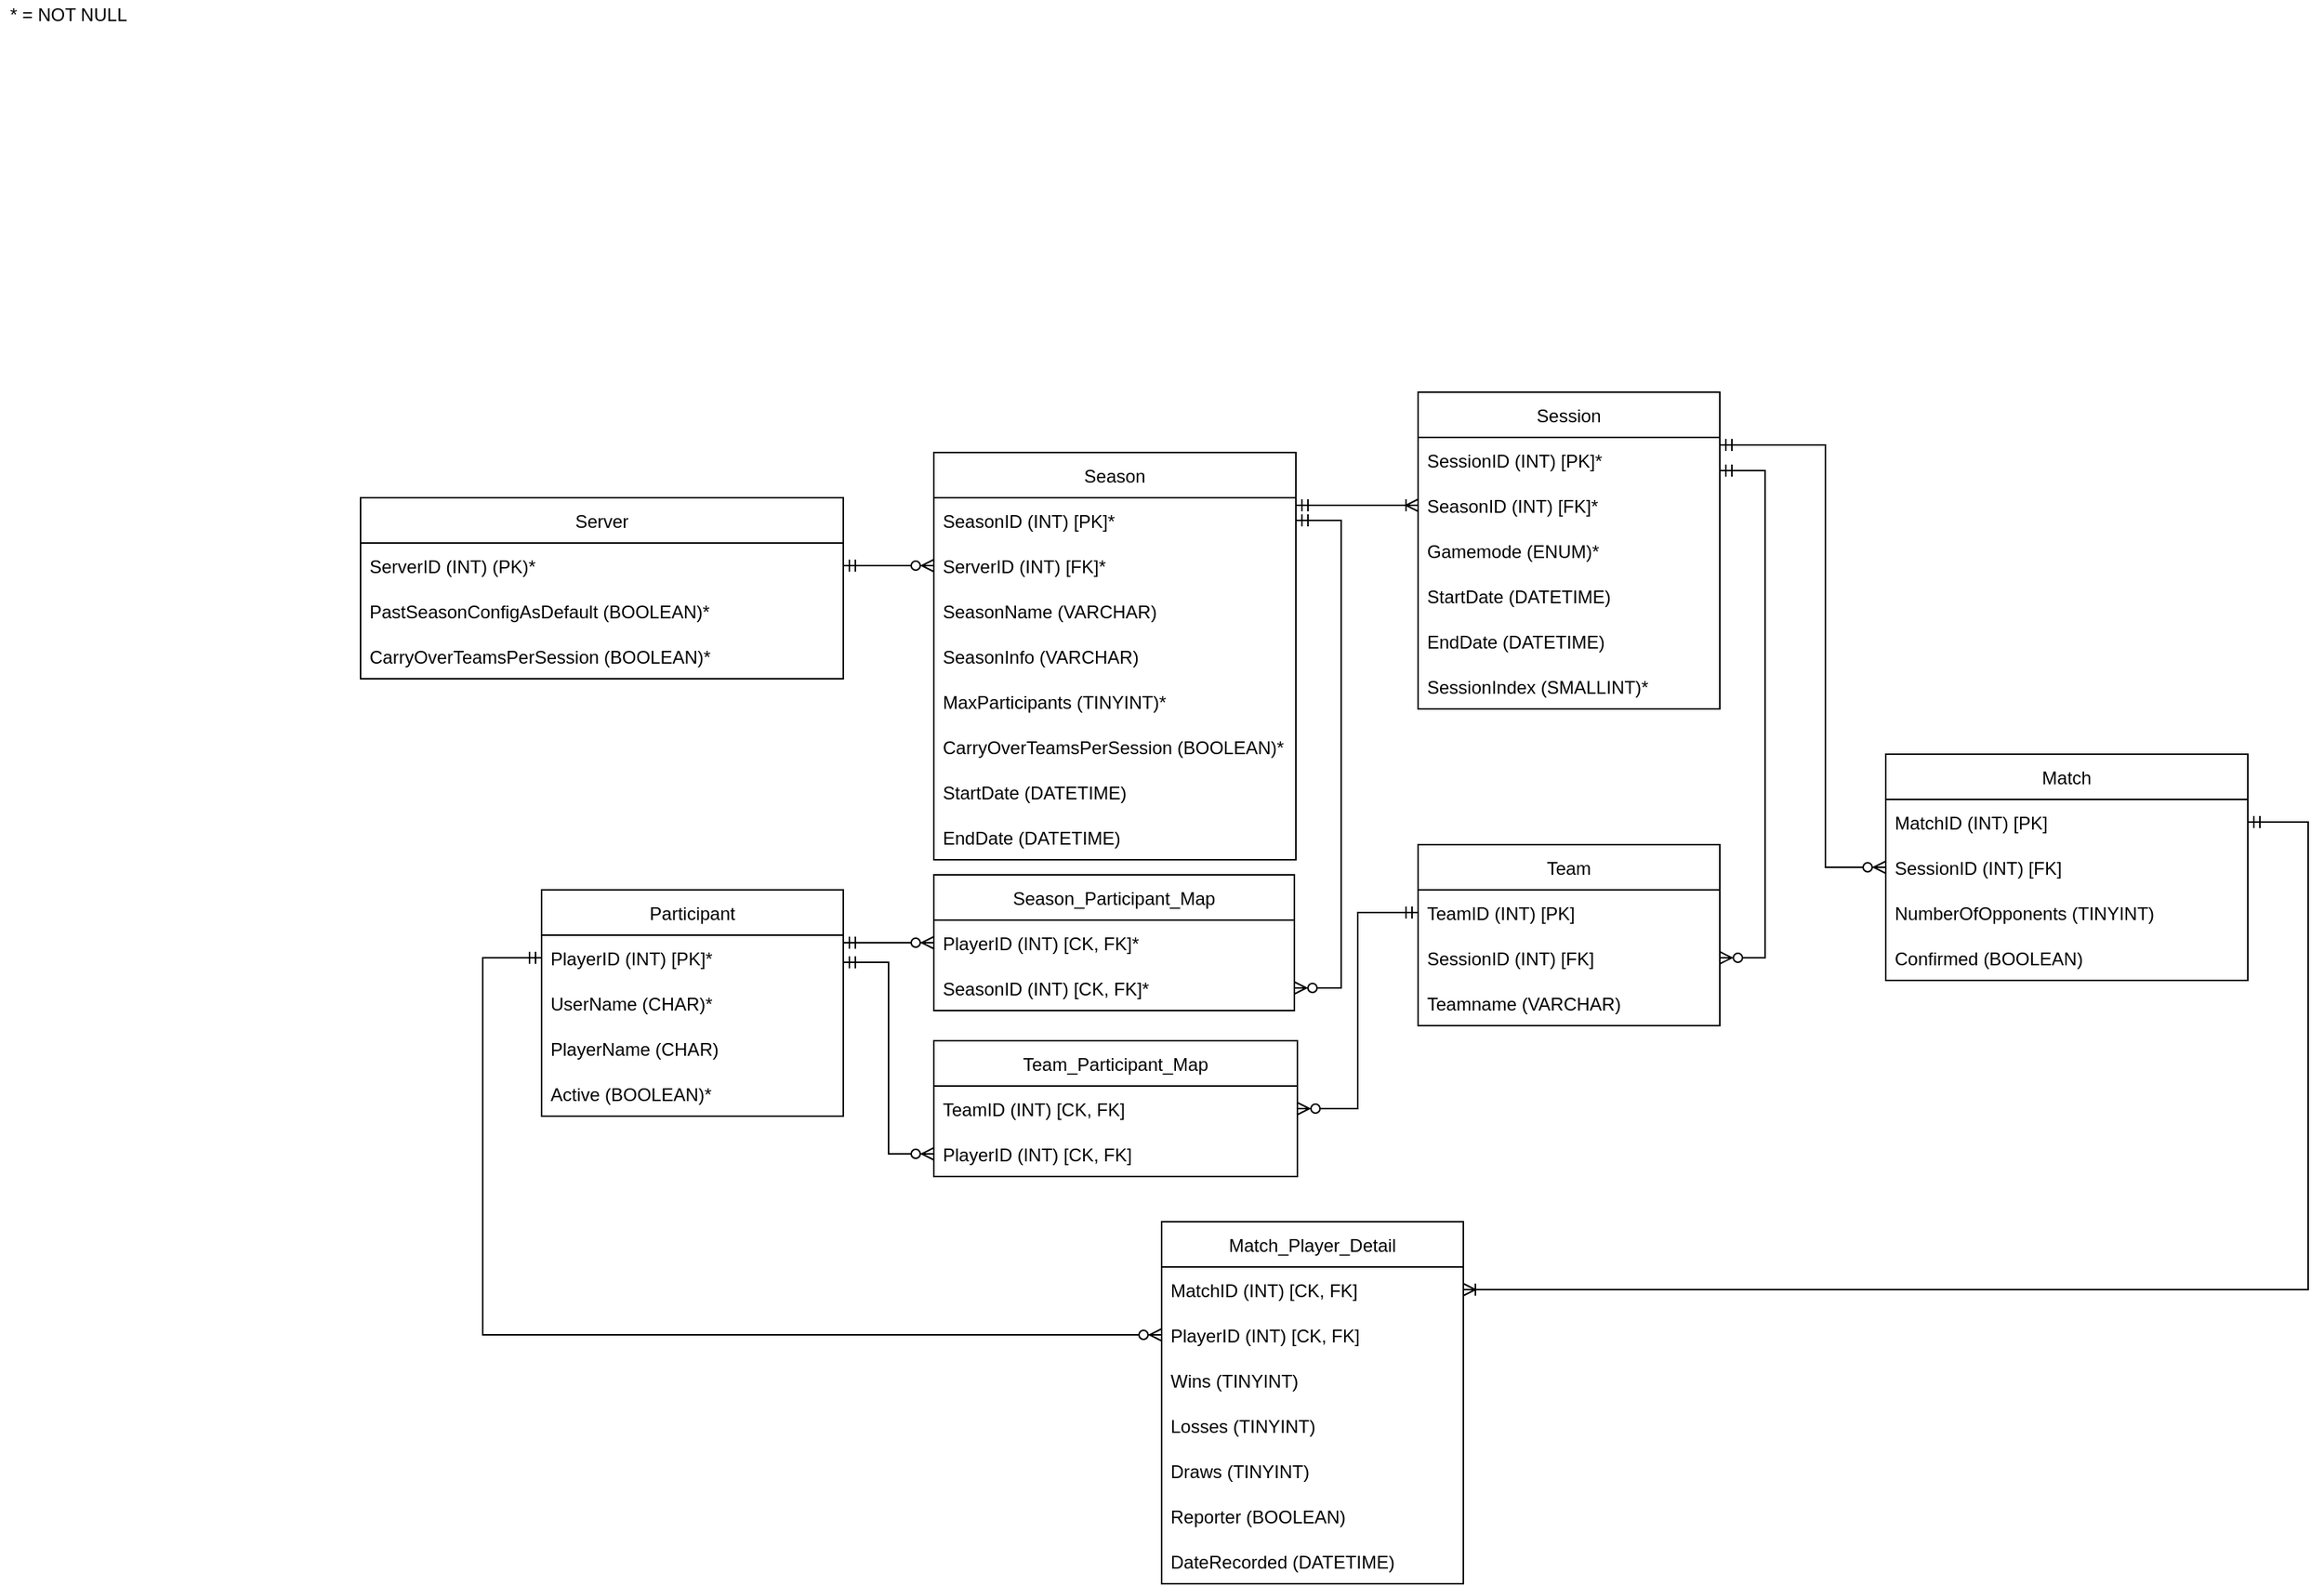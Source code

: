 <mxfile version="16.6.3" type="github">
  <diagram id="Er6lNVDn4B2VuYiR8_et" name="Page-1">
    <mxGraphModel dx="1875" dy="1011" grid="1" gridSize="10" guides="1" tooltips="1" connect="1" arrows="1" fold="1" page="1" pageScale="1" pageWidth="850" pageHeight="1100" math="0" shadow="0">
      <root>
        <mxCell id="0" />
        <mxCell id="1" parent="0" />
        <mxCell id="5BW_tHudnOTtSBd-slWF-1" value="Participant" style="swimlane;fontStyle=0;childLayout=stackLayout;horizontal=1;startSize=30;horizontalStack=0;resizeParent=1;resizeParentMax=0;resizeLast=0;collapsible=1;marginBottom=0;" parent="1" vertex="1">
          <mxGeometry x="369" y="600" width="200" height="150" as="geometry" />
        </mxCell>
        <mxCell id="5BW_tHudnOTtSBd-slWF-2" value="PlayerID (INT) [PK]*" style="text;strokeColor=none;fillColor=none;align=left;verticalAlign=middle;spacingLeft=4;spacingRight=4;overflow=hidden;points=[[0,0.5],[1,0.5]];portConstraint=eastwest;rotatable=0;" parent="5BW_tHudnOTtSBd-slWF-1" vertex="1">
          <mxGeometry y="30" width="200" height="30" as="geometry" />
        </mxCell>
        <mxCell id="5BW_tHudnOTtSBd-slWF-29" value="UserName (CHAR)*" style="text;strokeColor=none;fillColor=none;align=left;verticalAlign=middle;spacingLeft=4;spacingRight=4;overflow=hidden;points=[[0,0.5],[1,0.5]];portConstraint=eastwest;rotatable=0;" parent="5BW_tHudnOTtSBd-slWF-1" vertex="1">
          <mxGeometry y="60" width="200" height="30" as="geometry" />
        </mxCell>
        <mxCell id="5BW_tHudnOTtSBd-slWF-66" value="PlayerName (CHAR)" style="text;strokeColor=none;fillColor=none;align=left;verticalAlign=middle;spacingLeft=4;spacingRight=4;overflow=hidden;points=[[0,0.5],[1,0.5]];portConstraint=eastwest;rotatable=0;" parent="5BW_tHudnOTtSBd-slWF-1" vertex="1">
          <mxGeometry y="90" width="200" height="30" as="geometry" />
        </mxCell>
        <mxCell id="sSm314KVVRNHcJD5WZiC-2" value="Active (BOOLEAN)*" style="text;strokeColor=none;fillColor=none;align=left;verticalAlign=middle;spacingLeft=4;spacingRight=4;overflow=hidden;points=[[0,0.5],[1,0.5]];portConstraint=eastwest;rotatable=0;" vertex="1" parent="5BW_tHudnOTtSBd-slWF-1">
          <mxGeometry y="120" width="200" height="30" as="geometry" />
        </mxCell>
        <mxCell id="5BW_tHudnOTtSBd-slWF-5" value="Season" style="swimlane;fontStyle=0;childLayout=stackLayout;horizontal=1;startSize=30;horizontalStack=0;resizeParent=1;resizeParentMax=0;resizeLast=0;collapsible=1;marginBottom=0;" parent="1" vertex="1">
          <mxGeometry x="629" y="310" width="240" height="270" as="geometry" />
        </mxCell>
        <mxCell id="5BW_tHudnOTtSBd-slWF-20" value="SeasonID (INT) [PK]*" style="text;strokeColor=none;fillColor=none;align=left;verticalAlign=middle;spacingLeft=4;spacingRight=4;overflow=hidden;points=[[0,0.5],[1,0.5]];portConstraint=eastwest;rotatable=0;" parent="5BW_tHudnOTtSBd-slWF-5" vertex="1">
          <mxGeometry y="30" width="240" height="30" as="geometry" />
        </mxCell>
        <mxCell id="5BW_tHudnOTtSBd-slWF-7" value="ServerID (INT) [FK]*" style="text;strokeColor=none;fillColor=none;align=left;verticalAlign=middle;spacingLeft=4;spacingRight=4;overflow=hidden;points=[[0,0.5],[1,0.5]];portConstraint=eastwest;rotatable=0;" parent="5BW_tHudnOTtSBd-slWF-5" vertex="1">
          <mxGeometry y="60" width="240" height="30" as="geometry" />
        </mxCell>
        <mxCell id="sSm314KVVRNHcJD5WZiC-13" value="SeasonName (VARCHAR)" style="text;strokeColor=none;fillColor=none;align=left;verticalAlign=middle;spacingLeft=4;spacingRight=4;overflow=hidden;points=[[0,0.5],[1,0.5]];portConstraint=eastwest;rotatable=0;" vertex="1" parent="5BW_tHudnOTtSBd-slWF-5">
          <mxGeometry y="90" width="240" height="30" as="geometry" />
        </mxCell>
        <mxCell id="5BW_tHudnOTtSBd-slWF-6" value="SeasonInfo (VARCHAR)" style="text;strokeColor=none;fillColor=none;align=left;verticalAlign=middle;spacingLeft=4;spacingRight=4;overflow=hidden;points=[[0,0.5],[1,0.5]];portConstraint=eastwest;rotatable=0;" parent="5BW_tHudnOTtSBd-slWF-5" vertex="1">
          <mxGeometry y="120" width="240" height="30" as="geometry" />
        </mxCell>
        <mxCell id="sSm314KVVRNHcJD5WZiC-19" value="MaxParticipants (TINYINT)*" style="text;strokeColor=none;fillColor=none;align=left;verticalAlign=middle;spacingLeft=4;spacingRight=4;overflow=hidden;points=[[0,0.5],[1,0.5]];portConstraint=eastwest;rotatable=0;" vertex="1" parent="5BW_tHudnOTtSBd-slWF-5">
          <mxGeometry y="150" width="240" height="30" as="geometry" />
        </mxCell>
        <mxCell id="sSm314KVVRNHcJD5WZiC-21" value="CarryOverTeamsPerSession (BOOLEAN)*" style="text;strokeColor=none;fillColor=none;align=left;verticalAlign=middle;spacingLeft=4;spacingRight=4;overflow=hidden;points=[[0,0.5],[1,0.5]];portConstraint=eastwest;rotatable=0;" vertex="1" parent="5BW_tHudnOTtSBd-slWF-5">
          <mxGeometry y="180" width="240" height="30" as="geometry" />
        </mxCell>
        <mxCell id="5BW_tHudnOTtSBd-slWF-8" value="StartDate (DATETIME)" style="text;strokeColor=none;fillColor=none;align=left;verticalAlign=middle;spacingLeft=4;spacingRight=4;overflow=hidden;points=[[0,0.5],[1,0.5]];portConstraint=eastwest;rotatable=0;" parent="5BW_tHudnOTtSBd-slWF-5" vertex="1">
          <mxGeometry y="210" width="240" height="30" as="geometry" />
        </mxCell>
        <mxCell id="5BW_tHudnOTtSBd-slWF-19" value="EndDate (DATETIME)" style="text;strokeColor=none;fillColor=none;align=left;verticalAlign=middle;spacingLeft=4;spacingRight=4;overflow=hidden;points=[[0,0.5],[1,0.5]];portConstraint=eastwest;rotatable=0;" parent="5BW_tHudnOTtSBd-slWF-5" vertex="1">
          <mxGeometry y="240" width="240" height="30" as="geometry" />
        </mxCell>
        <mxCell id="5BW_tHudnOTtSBd-slWF-21" value="Match" style="swimlane;fontStyle=0;childLayout=stackLayout;horizontal=1;startSize=30;horizontalStack=0;resizeParent=1;resizeParentMax=0;resizeLast=0;collapsible=1;marginBottom=0;" parent="1" vertex="1">
          <mxGeometry x="1260" y="510" width="240" height="150" as="geometry" />
        </mxCell>
        <mxCell id="5BW_tHudnOTtSBd-slWF-34" value="MatchID (INT) [PK]" style="text;strokeColor=none;fillColor=none;align=left;verticalAlign=middle;spacingLeft=4;spacingRight=4;overflow=hidden;points=[[0,0.5],[1,0.5]];portConstraint=eastwest;rotatable=0;" parent="5BW_tHudnOTtSBd-slWF-21" vertex="1">
          <mxGeometry y="30" width="240" height="30" as="geometry" />
        </mxCell>
        <mxCell id="5BW_tHudnOTtSBd-slWF-75" value="SessionID (INT) [FK]" style="text;strokeColor=none;fillColor=none;align=left;verticalAlign=middle;spacingLeft=4;spacingRight=4;overflow=hidden;points=[[0,0.5],[1,0.5]];portConstraint=eastwest;rotatable=0;" parent="5BW_tHudnOTtSBd-slWF-21" vertex="1">
          <mxGeometry y="60" width="240" height="30" as="geometry" />
        </mxCell>
        <mxCell id="5BW_tHudnOTtSBd-slWF-36" value="NumberOfOpponents (TINYINT)" style="text;strokeColor=none;fillColor=none;align=left;verticalAlign=middle;spacingLeft=4;spacingRight=4;overflow=hidden;points=[[0,0.5],[1,0.5]];portConstraint=eastwest;rotatable=0;" parent="5BW_tHudnOTtSBd-slWF-21" vertex="1">
          <mxGeometry y="90" width="240" height="30" as="geometry" />
        </mxCell>
        <mxCell id="5BW_tHudnOTtSBd-slWF-83" value="Confirmed (BOOLEAN)" style="text;strokeColor=none;fillColor=none;align=left;verticalAlign=middle;spacingLeft=4;spacingRight=4;overflow=hidden;points=[[0,0.5],[1,0.5]];portConstraint=eastwest;rotatable=0;" parent="5BW_tHudnOTtSBd-slWF-21" vertex="1">
          <mxGeometry y="120" width="240" height="30" as="geometry" />
        </mxCell>
        <mxCell id="5BW_tHudnOTtSBd-slWF-30" value="Team" style="swimlane;fontStyle=0;childLayout=stackLayout;horizontal=1;startSize=30;horizontalStack=0;resizeParent=1;resizeParentMax=0;resizeLast=0;collapsible=1;marginBottom=0;" parent="1" vertex="1">
          <mxGeometry x="950" y="570" width="200" height="120" as="geometry" />
        </mxCell>
        <mxCell id="5BW_tHudnOTtSBd-slWF-31" value="TeamID (INT) [PK]" style="text;strokeColor=none;fillColor=none;align=left;verticalAlign=middle;spacingLeft=4;spacingRight=4;overflow=hidden;points=[[0,0.5],[1,0.5]];portConstraint=eastwest;rotatable=0;" parent="5BW_tHudnOTtSBd-slWF-30" vertex="1">
          <mxGeometry y="30" width="200" height="30" as="geometry" />
        </mxCell>
        <mxCell id="5BW_tHudnOTtSBd-slWF-32" value="SessionID (INT) [FK]" style="text;strokeColor=none;fillColor=none;align=left;verticalAlign=middle;spacingLeft=4;spacingRight=4;overflow=hidden;points=[[0,0.5],[1,0.5]];portConstraint=eastwest;rotatable=0;" parent="5BW_tHudnOTtSBd-slWF-30" vertex="1">
          <mxGeometry y="60" width="200" height="30" as="geometry" />
        </mxCell>
        <mxCell id="5BW_tHudnOTtSBd-slWF-44" value="Teamname (VARCHAR)" style="text;strokeColor=none;fillColor=none;align=left;verticalAlign=middle;spacingLeft=4;spacingRight=4;overflow=hidden;points=[[0,0.5],[1,0.5]];portConstraint=eastwest;rotatable=0;" parent="5BW_tHudnOTtSBd-slWF-30" vertex="1">
          <mxGeometry y="90" width="200" height="30" as="geometry" />
        </mxCell>
        <mxCell id="5BW_tHudnOTtSBd-slWF-40" value="Session" style="swimlane;fontStyle=0;childLayout=stackLayout;horizontal=1;startSize=30;horizontalStack=0;resizeParent=1;resizeParentMax=0;resizeLast=0;collapsible=1;marginBottom=0;" parent="1" vertex="1">
          <mxGeometry x="950" y="270" width="200" height="210" as="geometry" />
        </mxCell>
        <mxCell id="5BW_tHudnOTtSBd-slWF-71" value="SessionID (INT) [PK]*" style="text;strokeColor=none;fillColor=none;align=left;verticalAlign=middle;spacingLeft=4;spacingRight=4;overflow=hidden;points=[[0,0.5],[1,0.5]];portConstraint=eastwest;rotatable=0;" parent="5BW_tHudnOTtSBd-slWF-40" vertex="1">
          <mxGeometry y="30" width="200" height="30" as="geometry" />
        </mxCell>
        <mxCell id="5BW_tHudnOTtSBd-slWF-42" value="SeasonID (INT) [FK]*" style="text;strokeColor=none;fillColor=none;align=left;verticalAlign=middle;spacingLeft=4;spacingRight=4;overflow=hidden;points=[[0,0.5],[1,0.5]];portConstraint=eastwest;rotatable=0;" parent="5BW_tHudnOTtSBd-slWF-40" vertex="1">
          <mxGeometry y="60" width="200" height="30" as="geometry" />
        </mxCell>
        <mxCell id="5BW_tHudnOTtSBd-slWF-73" value="Gamemode (ENUM)*" style="text;strokeColor=none;fillColor=none;align=left;verticalAlign=middle;spacingLeft=4;spacingRight=4;overflow=hidden;points=[[0,0.5],[1,0.5]];portConstraint=eastwest;rotatable=0;" parent="5BW_tHudnOTtSBd-slWF-40" vertex="1">
          <mxGeometry y="90" width="200" height="30" as="geometry" />
        </mxCell>
        <mxCell id="5BW_tHudnOTtSBd-slWF-87" value="StartDate (DATETIME)" style="text;strokeColor=none;fillColor=none;align=left;verticalAlign=middle;spacingLeft=4;spacingRight=4;overflow=hidden;points=[[0,0.5],[1,0.5]];portConstraint=eastwest;rotatable=0;" parent="5BW_tHudnOTtSBd-slWF-40" vertex="1">
          <mxGeometry y="120" width="200" height="30" as="geometry" />
        </mxCell>
        <mxCell id="5BW_tHudnOTtSBd-slWF-86" value="EndDate (DATETIME)" style="text;strokeColor=none;fillColor=none;align=left;verticalAlign=middle;spacingLeft=4;spacingRight=4;overflow=hidden;points=[[0,0.5],[1,0.5]];portConstraint=eastwest;rotatable=0;" parent="5BW_tHudnOTtSBd-slWF-40" vertex="1">
          <mxGeometry y="150" width="200" height="30" as="geometry" />
        </mxCell>
        <mxCell id="5BW_tHudnOTtSBd-slWF-56" value="SessionIndex (SMALLINT)*" style="text;strokeColor=none;fillColor=none;align=left;verticalAlign=middle;spacingLeft=4;spacingRight=4;overflow=hidden;points=[[0,0.5],[1,0.5]];portConstraint=eastwest;rotatable=0;" parent="5BW_tHudnOTtSBd-slWF-40" vertex="1">
          <mxGeometry y="180" width="200" height="30" as="geometry" />
        </mxCell>
        <mxCell id="5BW_tHudnOTtSBd-slWF-74" value="Match_Player_Detail" style="swimlane;fontStyle=0;childLayout=stackLayout;horizontal=1;startSize=30;horizontalStack=0;resizeParent=1;resizeParentMax=0;resizeLast=0;collapsible=1;marginBottom=0;" parent="1" vertex="1">
          <mxGeometry x="780" y="820" width="200" height="240" as="geometry" />
        </mxCell>
        <mxCell id="5BW_tHudnOTtSBd-slWF-76" value="MatchID (INT) [CK, FK]" style="text;strokeColor=none;fillColor=none;align=left;verticalAlign=middle;spacingLeft=4;spacingRight=4;overflow=hidden;points=[[0,0.5],[1,0.5]];portConstraint=eastwest;rotatable=0;" parent="5BW_tHudnOTtSBd-slWF-74" vertex="1">
          <mxGeometry y="30" width="200" height="30" as="geometry" />
        </mxCell>
        <mxCell id="5BW_tHudnOTtSBd-slWF-77" value="PlayerID (INT) [CK, FK]" style="text;strokeColor=none;fillColor=none;align=left;verticalAlign=middle;spacingLeft=4;spacingRight=4;overflow=hidden;points=[[0,0.5],[1,0.5]];portConstraint=eastwest;rotatable=0;" parent="5BW_tHudnOTtSBd-slWF-74" vertex="1">
          <mxGeometry y="60" width="200" height="30" as="geometry" />
        </mxCell>
        <mxCell id="5BW_tHudnOTtSBd-slWF-80" value="Wins (TINYINT)" style="text;strokeColor=none;fillColor=none;align=left;verticalAlign=middle;spacingLeft=4;spacingRight=4;overflow=hidden;points=[[0,0.5],[1,0.5]];portConstraint=eastwest;rotatable=0;" parent="5BW_tHudnOTtSBd-slWF-74" vertex="1">
          <mxGeometry y="90" width="200" height="30" as="geometry" />
        </mxCell>
        <mxCell id="5BW_tHudnOTtSBd-slWF-81" value="Losses (TINYINT)" style="text;strokeColor=none;fillColor=none;align=left;verticalAlign=middle;spacingLeft=4;spacingRight=4;overflow=hidden;points=[[0,0.5],[1,0.5]];portConstraint=eastwest;rotatable=0;" parent="5BW_tHudnOTtSBd-slWF-74" vertex="1">
          <mxGeometry y="120" width="200" height="30" as="geometry" />
        </mxCell>
        <mxCell id="5BW_tHudnOTtSBd-slWF-85" value="Draws (TINYINT)" style="text;strokeColor=none;fillColor=none;align=left;verticalAlign=middle;spacingLeft=4;spacingRight=4;overflow=hidden;points=[[0,0.5],[1,0.5]];portConstraint=eastwest;rotatable=0;" parent="5BW_tHudnOTtSBd-slWF-74" vertex="1">
          <mxGeometry y="150" width="200" height="30" as="geometry" />
        </mxCell>
        <mxCell id="5BW_tHudnOTtSBd-slWF-82" value="Reporter (BOOLEAN)" style="text;strokeColor=none;fillColor=none;align=left;verticalAlign=middle;spacingLeft=4;spacingRight=4;overflow=hidden;points=[[0,0.5],[1,0.5]];portConstraint=eastwest;rotatable=0;" parent="5BW_tHudnOTtSBd-slWF-74" vertex="1">
          <mxGeometry y="180" width="200" height="30" as="geometry" />
        </mxCell>
        <mxCell id="5BW_tHudnOTtSBd-slWF-84" value="DateRecorded (DATETIME)" style="text;strokeColor=none;fillColor=none;align=left;verticalAlign=middle;spacingLeft=4;spacingRight=4;overflow=hidden;points=[[0,0.5],[1,0.5]];portConstraint=eastwest;rotatable=0;" parent="5BW_tHudnOTtSBd-slWF-74" vertex="1">
          <mxGeometry y="210" width="200" height="30" as="geometry" />
        </mxCell>
        <mxCell id="5BW_tHudnOTtSBd-slWF-98" value="Season_Participant_Map" style="swimlane;fontStyle=0;childLayout=stackLayout;horizontal=1;startSize=30;horizontalStack=0;resizeParent=1;resizeParentMax=0;resizeLast=0;collapsible=1;marginBottom=0;" parent="1" vertex="1">
          <mxGeometry x="629" y="590" width="239" height="90" as="geometry" />
        </mxCell>
        <mxCell id="5BW_tHudnOTtSBd-slWF-99" value="PlayerID (INT) [CK, FK]*" style="text;strokeColor=none;fillColor=none;align=left;verticalAlign=middle;spacingLeft=4;spacingRight=4;overflow=hidden;points=[[0,0.5],[1,0.5]];portConstraint=eastwest;rotatable=0;" parent="5BW_tHudnOTtSBd-slWF-98" vertex="1">
          <mxGeometry y="30" width="239" height="30" as="geometry" />
        </mxCell>
        <mxCell id="5BW_tHudnOTtSBd-slWF-100" value="SeasonID (INT) [CK, FK]*" style="text;strokeColor=none;fillColor=none;align=left;verticalAlign=middle;spacingLeft=4;spacingRight=4;overflow=hidden;points=[[0,0.5],[1,0.5]];portConstraint=eastwest;rotatable=0;" parent="5BW_tHudnOTtSBd-slWF-98" vertex="1">
          <mxGeometry y="60" width="239" height="30" as="geometry" />
        </mxCell>
        <mxCell id="5BW_tHudnOTtSBd-slWF-102" value="Server" style="swimlane;fontStyle=0;childLayout=stackLayout;horizontal=1;startSize=30;horizontalStack=0;resizeParent=1;resizeParentMax=0;resizeLast=0;collapsible=1;marginBottom=0;" parent="1" vertex="1">
          <mxGeometry x="249" y="340" width="320" height="120" as="geometry" />
        </mxCell>
        <mxCell id="5BW_tHudnOTtSBd-slWF-103" value="ServerID (INT) (PK)*" style="text;strokeColor=none;fillColor=none;align=left;verticalAlign=middle;spacingLeft=4;spacingRight=4;overflow=hidden;points=[[0,0.5],[1,0.5]];portConstraint=eastwest;rotatable=0;" parent="5BW_tHudnOTtSBd-slWF-102" vertex="1">
          <mxGeometry y="30" width="320" height="30" as="geometry" />
        </mxCell>
        <mxCell id="5BW_tHudnOTtSBd-slWF-104" value="PastSeasonConfigAsDefault (BOOLEAN)*" style="text;strokeColor=none;fillColor=none;align=left;verticalAlign=middle;spacingLeft=4;spacingRight=4;overflow=hidden;points=[[0,0.5],[1,0.5]];portConstraint=eastwest;rotatable=0;" parent="5BW_tHudnOTtSBd-slWF-102" vertex="1">
          <mxGeometry y="60" width="320" height="30" as="geometry" />
        </mxCell>
        <mxCell id="sSm314KVVRNHcJD5WZiC-18" value="CarryOverTeamsPerSession (BOOLEAN)*" style="text;strokeColor=none;fillColor=none;align=left;verticalAlign=middle;spacingLeft=4;spacingRight=4;overflow=hidden;points=[[0,0.5],[1,0.5]];portConstraint=eastwest;rotatable=0;" vertex="1" parent="5BW_tHudnOTtSBd-slWF-102">
          <mxGeometry y="90" width="320" height="30" as="geometry" />
        </mxCell>
        <mxCell id="sSm314KVVRNHcJD5WZiC-1" value="" style="edgeStyle=entityRelationEdgeStyle;fontSize=12;html=1;endArrow=ERzeroToMany;startArrow=ERmandOne;rounded=0;entryX=0;entryY=0.5;entryDx=0;entryDy=0;" edge="1" parent="1" source="5BW_tHudnOTtSBd-slWF-103" target="5BW_tHudnOTtSBd-slWF-7">
          <mxGeometry width="100" height="100" relative="1" as="geometry">
            <mxPoint x="529" y="210" as="sourcePoint" />
            <mxPoint x="629" y="110" as="targetPoint" />
          </mxGeometry>
        </mxCell>
        <mxCell id="sSm314KVVRNHcJD5WZiC-7" value="&lt;div&gt;* = NOT NULL&lt;/div&gt;" style="text;html=1;align=center;verticalAlign=middle;resizable=0;points=[];autosize=1;strokeColor=none;fillColor=none;" vertex="1" parent="1">
          <mxGeometry x="10" y="10" width="90" height="20" as="geometry" />
        </mxCell>
        <mxCell id="sSm314KVVRNHcJD5WZiC-9" value="" style="edgeStyle=entityRelationEdgeStyle;fontSize=12;html=1;endArrow=ERoneToMany;startArrow=ERmandOne;rounded=0;" edge="1" parent="1" target="5BW_tHudnOTtSBd-slWF-42">
          <mxGeometry width="100" height="100" relative="1" as="geometry">
            <mxPoint x="869" y="345" as="sourcePoint" />
            <mxPoint x="949.0" y="336" as="targetPoint" />
          </mxGeometry>
        </mxCell>
        <mxCell id="sSm314KVVRNHcJD5WZiC-11" value="" style="edgeStyle=entityRelationEdgeStyle;fontSize=12;html=1;endArrow=ERzeroToMany;startArrow=ERmandOne;rounded=0;" edge="1" parent="1" source="5BW_tHudnOTtSBd-slWF-20" target="5BW_tHudnOTtSBd-slWF-100">
          <mxGeometry width="100" height="100" relative="1" as="geometry">
            <mxPoint x="519" y="410" as="sourcePoint" />
            <mxPoint x="1000" y="670" as="targetPoint" />
          </mxGeometry>
        </mxCell>
        <mxCell id="sSm314KVVRNHcJD5WZiC-14" value="Team_Participant_Map" style="swimlane;fontStyle=0;childLayout=stackLayout;horizontal=1;startSize=30;horizontalStack=0;resizeParent=1;resizeParentMax=0;resizeLast=0;collapsible=1;marginBottom=0;" vertex="1" parent="1">
          <mxGeometry x="629" y="700" width="241" height="90" as="geometry" />
        </mxCell>
        <mxCell id="sSm314KVVRNHcJD5WZiC-16" value="TeamID (INT) [CK, FK]" style="text;strokeColor=none;fillColor=none;align=left;verticalAlign=middle;spacingLeft=4;spacingRight=4;overflow=hidden;points=[[0,0.5],[1,0.5]];portConstraint=eastwest;rotatable=0;" vertex="1" parent="sSm314KVVRNHcJD5WZiC-14">
          <mxGeometry y="30" width="241" height="30" as="geometry" />
        </mxCell>
        <mxCell id="sSm314KVVRNHcJD5WZiC-15" value="PlayerID (INT) [CK, FK]" style="text;strokeColor=none;fillColor=none;align=left;verticalAlign=middle;spacingLeft=4;spacingRight=4;overflow=hidden;points=[[0,0.5],[1,0.5]];portConstraint=eastwest;rotatable=0;" vertex="1" parent="sSm314KVVRNHcJD5WZiC-14">
          <mxGeometry y="60" width="241" height="30" as="geometry" />
        </mxCell>
        <mxCell id="sSm314KVVRNHcJD5WZiC-25" value="" style="edgeStyle=entityRelationEdgeStyle;fontSize=12;html=1;endArrow=ERzeroToMany;startArrow=ERmandOne;rounded=0;exitX=1;exitY=0.5;exitDx=0;exitDy=0;" edge="1" parent="1" target="5BW_tHudnOTtSBd-slWF-32">
          <mxGeometry width="100" height="100" relative="1" as="geometry">
            <mxPoint x="1150" y="322" as="sourcePoint" />
            <mxPoint x="1150" y="652" as="targetPoint" />
          </mxGeometry>
        </mxCell>
        <mxCell id="sSm314KVVRNHcJD5WZiC-27" value="" style="edgeStyle=entityRelationEdgeStyle;fontSize=12;html=1;endArrow=ERzeroToMany;startArrow=ERmandOne;rounded=0;" edge="1" parent="1" target="5BW_tHudnOTtSBd-slWF-99">
          <mxGeometry width="100" height="100" relative="1" as="geometry">
            <mxPoint x="569" y="635" as="sourcePoint" />
            <mxPoint x="631" y="636" as="targetPoint" />
          </mxGeometry>
        </mxCell>
        <mxCell id="sSm314KVVRNHcJD5WZiC-31" value="" style="edgeStyle=entityRelationEdgeStyle;fontSize=12;html=1;endArrow=ERzeroToMany;startArrow=ERmandOne;rounded=0;" edge="1" parent="1" target="sSm314KVVRNHcJD5WZiC-15">
          <mxGeometry width="100" height="100" relative="1" as="geometry">
            <mxPoint x="569" y="648" as="sourcePoint" />
            <mxPoint x="630" y="808" as="targetPoint" />
          </mxGeometry>
        </mxCell>
        <mxCell id="sSm314KVVRNHcJD5WZiC-32" value="" style="edgeStyle=orthogonalEdgeStyle;fontSize=12;html=1;endArrow=ERzeroToMany;startArrow=ERmandOne;rounded=0;entryX=1;entryY=0.5;entryDx=0;entryDy=0;exitX=0;exitY=0.5;exitDx=0;exitDy=0;" edge="1" parent="1" source="5BW_tHudnOTtSBd-slWF-31" target="sSm314KVVRNHcJD5WZiC-16">
          <mxGeometry width="100" height="100" relative="1" as="geometry">
            <mxPoint x="690" y="720" as="sourcePoint" />
            <mxPoint x="790" y="620" as="targetPoint" />
          </mxGeometry>
        </mxCell>
        <mxCell id="sSm314KVVRNHcJD5WZiC-33" value="" style="edgeStyle=orthogonalEdgeStyle;fontSize=12;html=1;endArrow=ERzeroToMany;startArrow=ERmandOne;rounded=0;" edge="1" parent="1" target="5BW_tHudnOTtSBd-slWF-75">
          <mxGeometry width="100" height="100" relative="1" as="geometry">
            <mxPoint x="1150" y="305" as="sourcePoint" />
            <mxPoint x="1240" y="920.0" as="targetPoint" />
            <Array as="points">
              <mxPoint x="1220" y="305" />
              <mxPoint x="1220" y="585" />
            </Array>
          </mxGeometry>
        </mxCell>
        <mxCell id="sSm314KVVRNHcJD5WZiC-34" value="" style="edgeStyle=orthogonalEdgeStyle;fontSize=12;html=1;endArrow=ERzeroToMany;startArrow=ERmandOne;rounded=0;exitX=0;exitY=0.5;exitDx=0;exitDy=0;strokeColor=default;" edge="1" parent="1" source="5BW_tHudnOTtSBd-slWF-2" target="5BW_tHudnOTtSBd-slWF-77">
          <mxGeometry width="100" height="100" relative="1" as="geometry">
            <mxPoint x="580" y="990" as="sourcePoint" />
            <mxPoint x="680" y="890" as="targetPoint" />
            <Array as="points">
              <mxPoint x="330" y="645" />
              <mxPoint x="330" y="895" />
            </Array>
          </mxGeometry>
        </mxCell>
        <mxCell id="sSm314KVVRNHcJD5WZiC-35" value="" style="edgeStyle=orthogonalEdgeStyle;fontSize=12;html=1;endArrow=ERoneToMany;startArrow=ERmandOne;rounded=0;strokeColor=default;" edge="1" parent="1" source="5BW_tHudnOTtSBd-slWF-34" target="5BW_tHudnOTtSBd-slWF-76">
          <mxGeometry width="100" height="100" relative="1" as="geometry">
            <mxPoint x="1040" y="930" as="sourcePoint" />
            <mxPoint x="1310" y="890" as="targetPoint" />
            <Array as="points">
              <mxPoint x="1540" y="555" />
              <mxPoint x="1540" y="865" />
            </Array>
          </mxGeometry>
        </mxCell>
      </root>
    </mxGraphModel>
  </diagram>
</mxfile>
